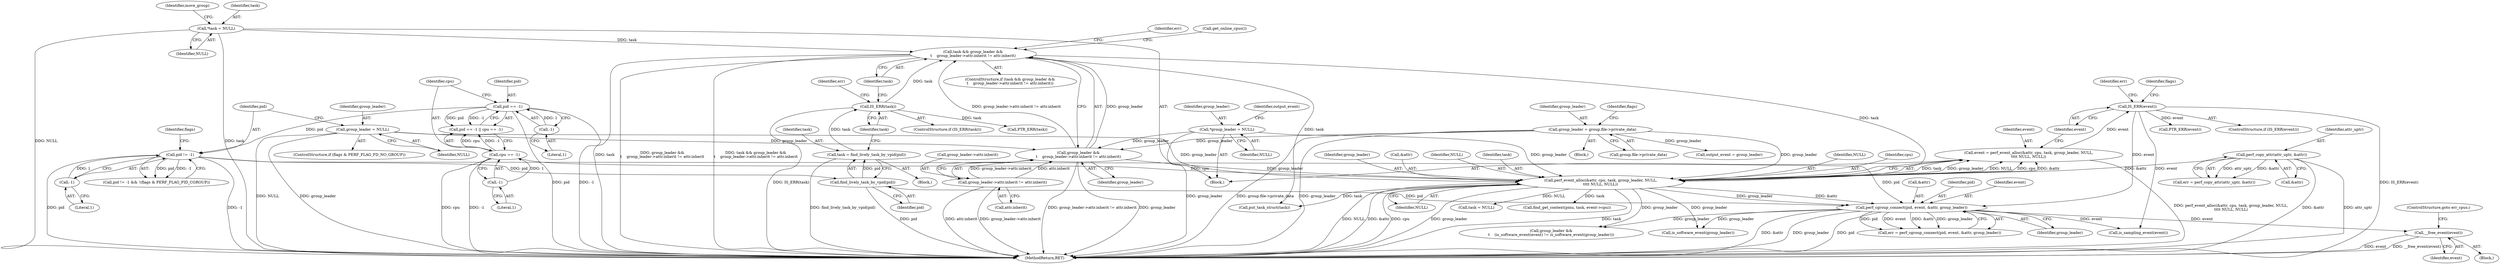 digraph "0_linux_f63a8daa5812afef4f06c962351687e1ff9ccb2b@API" {
"1000367" [label="(Call,__free_event(event))"];
"1000358" [label="(Call,perf_cgroup_connect(pid, event, &attr, group_leader))"];
"1000288" [label="(Call,pid != -1)"];
"1000222" [label="(Call,pid == -1)"];
"1000224" [label="(Call,-1)"];
"1000290" [label="(Call,-1)"];
"1000299" [label="(Call,find_lively_task_by_vpid(pid))"];
"1000343" [label="(Call,IS_ERR(event))"];
"1000331" [label="(Call,event = perf_event_alloc(&attr, cpu, task, group_leader, NULL,\n\t\t\t\t NULL, NULL))"];
"1000333" [label="(Call,perf_event_alloc(&attr, cpu, task, group_leader, NULL,\n\t\t\t\t NULL, NULL))"];
"1000174" [label="(Call,perf_copy_attr(attr_uptr, &attr))"];
"1000226" [label="(Call,cpu == -1)"];
"1000228" [label="(Call,-1)"];
"1000311" [label="(Call,task && group_leader &&\n\t    group_leader->attr.inherit != attr.inherit)"];
"1000302" [label="(Call,IS_ERR(task))"];
"1000297" [label="(Call,task = find_lively_task_by_vpid(pid))"];
"1000151" [label="(Call,*task = NULL)"];
"1000313" [label="(Call,group_leader &&\n\t    group_leader->attr.inherit != attr.inherit)"];
"1000283" [label="(Call,group_leader = NULL)"];
"1000131" [label="(Call,*group_leader = NULL)"];
"1000265" [label="(Call,group_leader = group.file->private_data)"];
"1000315" [label="(Call,group_leader->attr.inherit != attr.inherit)"];
"1000174" [label="(Call,perf_copy_attr(attr_uptr, &attr))"];
"1000172" [label="(Call,err = perf_copy_attr(attr_uptr, &attr))"];
"1000265" [label="(Call,group_leader = group.file->private_data)"];
"1000339" [label="(Identifier,NULL)"];
"1000175" [label="(Identifier,attr_uptr)"];
"1000369" [label="(ControlStructure,goto err_cpus;)"];
"1000255" [label="(Block,)"];
"1000347" [label="(Identifier,err)"];
"1000307" [label="(Call,PTR_ERR(task))"];
"1000290" [label="(Call,-1)"];
"1000361" [label="(Call,&attr)"];
"1000326" [label="(Identifier,err)"];
"1000353" [label="(Identifier,flags)"];
"1000151" [label="(Call,*task = NULL)"];
"1000287" [label="(Call,pid != -1 && !(flags & PERF_FLAG_PID_CGROUP))"];
"1000371" [label="(Call,is_sampling_event(event))"];
"1000224" [label="(Call,-1)"];
"1000176" [label="(Call,&attr)"];
"1000359" [label="(Identifier,pid)"];
"1000343" [label="(Call,IS_ERR(event))"];
"1000306" [label="(Identifier,err)"];
"1000368" [label="(Identifier,event)"];
"1000267" [label="(Call,group.file->private_data)"];
"1000367" [label="(Call,__free_event(event))"];
"1000341" [label="(Identifier,NULL)"];
"1000274" [label="(Identifier,flags)"];
"1000296" [label="(Block,)"];
"1000336" [label="(Identifier,cpu)"];
"1000360" [label="(Identifier,event)"];
"1000158" [label="(Identifier,move_group)"];
"1000313" [label="(Call,group_leader &&\n\t    group_leader->attr.inherit != attr.inherit)"];
"1000279" [label="(ControlStructure,if (flags & PERF_FLAG_FD_NO_GROUP))"];
"1000285" [label="(Identifier,NULL)"];
"1000312" [label="(Identifier,task)"];
"1000363" [label="(Identifier,group_leader)"];
"1000223" [label="(Identifier,pid)"];
"1000396" [label="(Call,group_leader &&\n\t    (is_software_event(event) != is_software_event(group_leader)))"];
"1000229" [label="(Literal,1)"];
"1000366" [label="(Block,)"];
"1000303" [label="(Identifier,task)"];
"1000276" [label="(Call,output_event = group_leader)"];
"1000356" [label="(Call,err = perf_cgroup_connect(pid, event, &attr, group_leader))"];
"1000344" [label="(Identifier,event)"];
"1000302" [label="(Call,IS_ERR(task))"];
"1000315" [label="(Call,group_leader->attr.inherit != attr.inherit)"];
"1000221" [label="(Call,pid == -1 || cpu == -1)"];
"1000338" [label="(Identifier,group_leader)"];
"1000289" [label="(Identifier,pid)"];
"1000332" [label="(Identifier,event)"];
"1000449" [label="(Call,task = NULL)"];
"1000222" [label="(Call,pid == -1)"];
"1000669" [label="(Call,put_task_struct(task))"];
"1000429" [label="(Call,find_get_context(pmu, task, event->cpu))"];
"1000316" [label="(Call,group_leader->attr.inherit)"];
"1000133" [label="(Identifier,NULL)"];
"1000288" [label="(Call,pid != -1)"];
"1000299" [label="(Call,find_lively_task_by_vpid(pid))"];
"1000331" [label="(Call,event = perf_event_alloc(&attr, cpu, task, group_leader, NULL,\n\t\t\t\t NULL, NULL))"];
"1000330" [label="(Call,get_online_cpus())"];
"1000297" [label="(Call,task = find_lively_task_by_vpid(pid))"];
"1000294" [label="(Identifier,flags)"];
"1000132" [label="(Identifier,group_leader)"];
"1000131" [label="(Call,*group_leader = NULL)"];
"1000225" [label="(Literal,1)"];
"1000298" [label="(Identifier,task)"];
"1000334" [label="(Call,&attr)"];
"1000311" [label="(Call,task && group_leader &&\n\t    group_leader->attr.inherit != attr.inherit)"];
"1000227" [label="(Identifier,cpu)"];
"1000291" [label="(Literal,1)"];
"1000679" [label="(MethodReturn,RET)"];
"1000401" [label="(Call,is_software_event(group_leader))"];
"1000333" [label="(Call,perf_event_alloc(&attr, cpu, task, group_leader, NULL,\n\t\t\t\t NULL, NULL))"];
"1000226" [label="(Call,cpu == -1)"];
"1000348" [label="(Call,PTR_ERR(event))"];
"1000340" [label="(Identifier,NULL)"];
"1000314" [label="(Identifier,group_leader)"];
"1000310" [label="(ControlStructure,if (task && group_leader &&\n\t    group_leader->attr.inherit != attr.inherit))"];
"1000283" [label="(Call,group_leader = NULL)"];
"1000284" [label="(Identifier,group_leader)"];
"1000301" [label="(ControlStructure,if (IS_ERR(task)))"];
"1000337" [label="(Identifier,task)"];
"1000152" [label="(Identifier,task)"];
"1000153" [label="(Identifier,NULL)"];
"1000358" [label="(Call,perf_cgroup_connect(pid, event, &attr, group_leader))"];
"1000136" [label="(Identifier,output_event)"];
"1000300" [label="(Identifier,pid)"];
"1000129" [label="(Block,)"];
"1000321" [label="(Call,attr.inherit)"];
"1000342" [label="(ControlStructure,if (IS_ERR(event)))"];
"1000228" [label="(Call,-1)"];
"1000266" [label="(Identifier,group_leader)"];
"1000367" -> "1000366"  [label="AST: "];
"1000367" -> "1000368"  [label="CFG: "];
"1000368" -> "1000367"  [label="AST: "];
"1000369" -> "1000367"  [label="CFG: "];
"1000367" -> "1000679"  [label="DDG: event"];
"1000367" -> "1000679"  [label="DDG: __free_event(event)"];
"1000358" -> "1000367"  [label="DDG: event"];
"1000358" -> "1000356"  [label="AST: "];
"1000358" -> "1000363"  [label="CFG: "];
"1000359" -> "1000358"  [label="AST: "];
"1000360" -> "1000358"  [label="AST: "];
"1000361" -> "1000358"  [label="AST: "];
"1000363" -> "1000358"  [label="AST: "];
"1000356" -> "1000358"  [label="CFG: "];
"1000358" -> "1000679"  [label="DDG: &attr"];
"1000358" -> "1000679"  [label="DDG: group_leader"];
"1000358" -> "1000679"  [label="DDG: pid"];
"1000358" -> "1000356"  [label="DDG: pid"];
"1000358" -> "1000356"  [label="DDG: event"];
"1000358" -> "1000356"  [label="DDG: &attr"];
"1000358" -> "1000356"  [label="DDG: group_leader"];
"1000288" -> "1000358"  [label="DDG: pid"];
"1000299" -> "1000358"  [label="DDG: pid"];
"1000343" -> "1000358"  [label="DDG: event"];
"1000333" -> "1000358"  [label="DDG: &attr"];
"1000333" -> "1000358"  [label="DDG: group_leader"];
"1000358" -> "1000371"  [label="DDG: event"];
"1000358" -> "1000396"  [label="DDG: group_leader"];
"1000358" -> "1000401"  [label="DDG: group_leader"];
"1000288" -> "1000287"  [label="AST: "];
"1000288" -> "1000290"  [label="CFG: "];
"1000289" -> "1000288"  [label="AST: "];
"1000290" -> "1000288"  [label="AST: "];
"1000294" -> "1000288"  [label="CFG: "];
"1000287" -> "1000288"  [label="CFG: "];
"1000288" -> "1000679"  [label="DDG: -1"];
"1000288" -> "1000679"  [label="DDG: pid"];
"1000288" -> "1000287"  [label="DDG: pid"];
"1000288" -> "1000287"  [label="DDG: -1"];
"1000222" -> "1000288"  [label="DDG: pid"];
"1000290" -> "1000288"  [label="DDG: 1"];
"1000288" -> "1000299"  [label="DDG: pid"];
"1000222" -> "1000221"  [label="AST: "];
"1000222" -> "1000224"  [label="CFG: "];
"1000223" -> "1000222"  [label="AST: "];
"1000224" -> "1000222"  [label="AST: "];
"1000227" -> "1000222"  [label="CFG: "];
"1000221" -> "1000222"  [label="CFG: "];
"1000222" -> "1000679"  [label="DDG: pid"];
"1000222" -> "1000679"  [label="DDG: -1"];
"1000222" -> "1000221"  [label="DDG: pid"];
"1000222" -> "1000221"  [label="DDG: -1"];
"1000224" -> "1000222"  [label="DDG: 1"];
"1000224" -> "1000225"  [label="CFG: "];
"1000225" -> "1000224"  [label="AST: "];
"1000290" -> "1000291"  [label="CFG: "];
"1000291" -> "1000290"  [label="AST: "];
"1000299" -> "1000297"  [label="AST: "];
"1000299" -> "1000300"  [label="CFG: "];
"1000300" -> "1000299"  [label="AST: "];
"1000297" -> "1000299"  [label="CFG: "];
"1000299" -> "1000679"  [label="DDG: pid"];
"1000299" -> "1000297"  [label="DDG: pid"];
"1000343" -> "1000342"  [label="AST: "];
"1000343" -> "1000344"  [label="CFG: "];
"1000344" -> "1000343"  [label="AST: "];
"1000347" -> "1000343"  [label="CFG: "];
"1000353" -> "1000343"  [label="CFG: "];
"1000343" -> "1000679"  [label="DDG: IS_ERR(event)"];
"1000331" -> "1000343"  [label="DDG: event"];
"1000343" -> "1000348"  [label="DDG: event"];
"1000343" -> "1000371"  [label="DDG: event"];
"1000331" -> "1000129"  [label="AST: "];
"1000331" -> "1000333"  [label="CFG: "];
"1000332" -> "1000331"  [label="AST: "];
"1000333" -> "1000331"  [label="AST: "];
"1000344" -> "1000331"  [label="CFG: "];
"1000331" -> "1000679"  [label="DDG: perf_event_alloc(&attr, cpu, task, group_leader, NULL,\n\t\t\t\t NULL, NULL)"];
"1000333" -> "1000331"  [label="DDG: task"];
"1000333" -> "1000331"  [label="DDG: group_leader"];
"1000333" -> "1000331"  [label="DDG: NULL"];
"1000333" -> "1000331"  [label="DDG: cpu"];
"1000333" -> "1000331"  [label="DDG: &attr"];
"1000333" -> "1000341"  [label="CFG: "];
"1000334" -> "1000333"  [label="AST: "];
"1000336" -> "1000333"  [label="AST: "];
"1000337" -> "1000333"  [label="AST: "];
"1000338" -> "1000333"  [label="AST: "];
"1000339" -> "1000333"  [label="AST: "];
"1000340" -> "1000333"  [label="AST: "];
"1000341" -> "1000333"  [label="AST: "];
"1000333" -> "1000679"  [label="DDG: NULL"];
"1000333" -> "1000679"  [label="DDG: &attr"];
"1000333" -> "1000679"  [label="DDG: cpu"];
"1000333" -> "1000679"  [label="DDG: group_leader"];
"1000333" -> "1000679"  [label="DDG: task"];
"1000174" -> "1000333"  [label="DDG: &attr"];
"1000226" -> "1000333"  [label="DDG: cpu"];
"1000311" -> "1000333"  [label="DDG: task"];
"1000283" -> "1000333"  [label="DDG: group_leader"];
"1000131" -> "1000333"  [label="DDG: group_leader"];
"1000265" -> "1000333"  [label="DDG: group_leader"];
"1000313" -> "1000333"  [label="DDG: group_leader"];
"1000333" -> "1000396"  [label="DDG: group_leader"];
"1000333" -> "1000401"  [label="DDG: group_leader"];
"1000333" -> "1000429"  [label="DDG: task"];
"1000333" -> "1000449"  [label="DDG: NULL"];
"1000333" -> "1000669"  [label="DDG: task"];
"1000174" -> "1000172"  [label="AST: "];
"1000174" -> "1000176"  [label="CFG: "];
"1000175" -> "1000174"  [label="AST: "];
"1000176" -> "1000174"  [label="AST: "];
"1000172" -> "1000174"  [label="CFG: "];
"1000174" -> "1000679"  [label="DDG: &attr"];
"1000174" -> "1000679"  [label="DDG: attr_uptr"];
"1000174" -> "1000172"  [label="DDG: attr_uptr"];
"1000174" -> "1000172"  [label="DDG: &attr"];
"1000226" -> "1000221"  [label="AST: "];
"1000226" -> "1000228"  [label="CFG: "];
"1000227" -> "1000226"  [label="AST: "];
"1000228" -> "1000226"  [label="AST: "];
"1000221" -> "1000226"  [label="CFG: "];
"1000226" -> "1000679"  [label="DDG: cpu"];
"1000226" -> "1000679"  [label="DDG: -1"];
"1000226" -> "1000221"  [label="DDG: cpu"];
"1000226" -> "1000221"  [label="DDG: -1"];
"1000228" -> "1000226"  [label="DDG: 1"];
"1000228" -> "1000229"  [label="CFG: "];
"1000229" -> "1000228"  [label="AST: "];
"1000311" -> "1000310"  [label="AST: "];
"1000311" -> "1000312"  [label="CFG: "];
"1000311" -> "1000313"  [label="CFG: "];
"1000312" -> "1000311"  [label="AST: "];
"1000313" -> "1000311"  [label="AST: "];
"1000326" -> "1000311"  [label="CFG: "];
"1000330" -> "1000311"  [label="CFG: "];
"1000311" -> "1000679"  [label="DDG: task"];
"1000311" -> "1000679"  [label="DDG: group_leader &&\n\t    group_leader->attr.inherit != attr.inherit"];
"1000311" -> "1000679"  [label="DDG: task && group_leader &&\n\t    group_leader->attr.inherit != attr.inherit"];
"1000302" -> "1000311"  [label="DDG: task"];
"1000151" -> "1000311"  [label="DDG: task"];
"1000313" -> "1000311"  [label="DDG: group_leader"];
"1000313" -> "1000311"  [label="DDG: group_leader->attr.inherit != attr.inherit"];
"1000311" -> "1000669"  [label="DDG: task"];
"1000302" -> "1000301"  [label="AST: "];
"1000302" -> "1000303"  [label="CFG: "];
"1000303" -> "1000302"  [label="AST: "];
"1000306" -> "1000302"  [label="CFG: "];
"1000312" -> "1000302"  [label="CFG: "];
"1000302" -> "1000679"  [label="DDG: IS_ERR(task)"];
"1000297" -> "1000302"  [label="DDG: task"];
"1000302" -> "1000307"  [label="DDG: task"];
"1000297" -> "1000296"  [label="AST: "];
"1000298" -> "1000297"  [label="AST: "];
"1000303" -> "1000297"  [label="CFG: "];
"1000297" -> "1000679"  [label="DDG: find_lively_task_by_vpid(pid)"];
"1000151" -> "1000129"  [label="AST: "];
"1000151" -> "1000153"  [label="CFG: "];
"1000152" -> "1000151"  [label="AST: "];
"1000153" -> "1000151"  [label="AST: "];
"1000158" -> "1000151"  [label="CFG: "];
"1000151" -> "1000679"  [label="DDG: task"];
"1000151" -> "1000679"  [label="DDG: NULL"];
"1000313" -> "1000314"  [label="CFG: "];
"1000313" -> "1000315"  [label="CFG: "];
"1000314" -> "1000313"  [label="AST: "];
"1000315" -> "1000313"  [label="AST: "];
"1000313" -> "1000679"  [label="DDG: group_leader->attr.inherit != attr.inherit"];
"1000313" -> "1000679"  [label="DDG: group_leader"];
"1000283" -> "1000313"  [label="DDG: group_leader"];
"1000131" -> "1000313"  [label="DDG: group_leader"];
"1000265" -> "1000313"  [label="DDG: group_leader"];
"1000315" -> "1000313"  [label="DDG: group_leader->attr.inherit"];
"1000315" -> "1000313"  [label="DDG: attr.inherit"];
"1000283" -> "1000279"  [label="AST: "];
"1000283" -> "1000285"  [label="CFG: "];
"1000284" -> "1000283"  [label="AST: "];
"1000285" -> "1000283"  [label="AST: "];
"1000289" -> "1000283"  [label="CFG: "];
"1000283" -> "1000679"  [label="DDG: NULL"];
"1000283" -> "1000679"  [label="DDG: group_leader"];
"1000131" -> "1000129"  [label="AST: "];
"1000131" -> "1000133"  [label="CFG: "];
"1000132" -> "1000131"  [label="AST: "];
"1000133" -> "1000131"  [label="AST: "];
"1000136" -> "1000131"  [label="CFG: "];
"1000131" -> "1000679"  [label="DDG: group_leader"];
"1000265" -> "1000255"  [label="AST: "];
"1000265" -> "1000267"  [label="CFG: "];
"1000266" -> "1000265"  [label="AST: "];
"1000267" -> "1000265"  [label="AST: "];
"1000274" -> "1000265"  [label="CFG: "];
"1000265" -> "1000679"  [label="DDG: group.file->private_data"];
"1000265" -> "1000679"  [label="DDG: group_leader"];
"1000265" -> "1000276"  [label="DDG: group_leader"];
"1000315" -> "1000321"  [label="CFG: "];
"1000316" -> "1000315"  [label="AST: "];
"1000321" -> "1000315"  [label="AST: "];
"1000315" -> "1000679"  [label="DDG: group_leader->attr.inherit"];
"1000315" -> "1000679"  [label="DDG: attr.inherit"];
}
